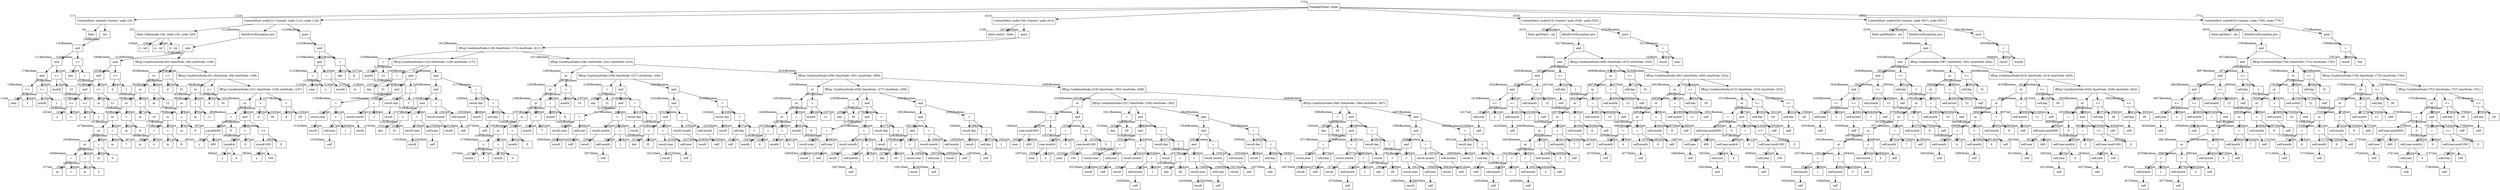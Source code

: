 digraph AST {
  node [shape=box];
  n772 [label="PackageName: tcgen", xlabel="(772)"];
  n772 -> n17;
  n772 -> n125;
  n772 -> n414;
  n772 -> n533;
  n772 -> n652;
  n772 -> n771;
  n17 [label="ContextDecl: node(0) Context: node (16)", xlabel="(17)"];
  n17 -> n0;
  n17 -> n16;
  n125 [label="ContextDecl: node(21) Context: node (112), node (124)", xlabel="(125)"];
  n125 -> n21;
  n125 -> n112;
  n125 -> n124;
  n414 [label="ContextDecl: node(126) Context: node (413)", xlabel="(414)"];
  n414 -> n126;
  n414 -> n413;
  n533 [label="ContextDecl: node(415) Context: node (528), node (532)", xlabel="(533)"];
  n533 -> n415;
  n533 -> n528;
  n533 -> n532;
  n652 [label="ContextDecl: node(534) Context: node (647), node (651)", xlabel="(652)"];
  n652 -> n534;
  n652 -> n647;
  n652 -> n651;
  n771 [label="ContextDecl: node(653) Context: node (766), node (770)", xlabel="(771)"];
  n771 -> n653;
  n771 -> n766;
  n771 -> n770;
  n0 [label="Date", xlabel="(0)"];
  n16 [label=" inv:", xlabel="(16)Boolean"];
  n16 -> n15;
  n21 [label="Date::Date(node (18), node (19), node (20))", xlabel="(21)"];
  n21 -> n18;
  n21 -> n19;
  n21 -> n20;
  n112 [label="DateErrorException pre:", xlabel="(112)Boolean"];
  n112 -> n111;
  n124 [label=" post:", xlabel="(124)Boolean"];
  n124 -> n123;
  n126 [label="Date::next() : Date", xlabel="(126)"];
  n413 [label=" post:", xlabel="(413)Boolean"];
  n413 -> n412;
  n415 [label="Date::getYear() : int", xlabel="(415)"];
  n528 [label="DateErrorException pre:", xlabel="(528)Boolean"];
  n528 -> n527;
  n532 [label=" post:", xlabel="(532)Boolean"];
  n532 -> n531;
  n534 [label="Date::getMonth() : int", xlabel="(534)"];
  n647 [label="DateErrorException pre:", xlabel="(647)Boolean"];
  n647 -> n646;
  n651 [label=" post:", xlabel="(651)Boolean"];
  n651 -> n650;
  n653 [label="Date::getDay() : int", xlabel="(653)"];
  n766 [label="DateErrorException pre:", xlabel="(766)Boolean"];
  n766 -> n765;
  n770 [label=" post:", xlabel="(770)Boolean"];
  n770 -> n769;
  n15 [label="and", xlabel="(15)Boolean"];
  n15 -> n11;
  n15 -> n14;
  n18 [label="y : int", xlabel="(18)int"];
  n19 [label="m : int", xlabel="(19)int"];
  n20 [label="d : int", xlabel="(20)int"];
  n111 [label="and", xlabel="(111)Boolean"];
  n111 -> n36;
  n111 -> n110;
  n123 [label="and", xlabel="(123)Boolean"];
  n123 -> n119;
  n123 -> n122;
  n412 [label="IfExp ConditionNode:(129) thenNode: (173) elseNode: (411)", xlabel="(412)Boolean"];
  n412 -> n129;
  n412 -> n173;
  n412 -> n411;
  n527 [label="and", xlabel="(527)Boolean"];
  n527 -> n434;
  n527 -> n526;
  n531 [label="=", xlabel="(531)Boolean"];
  n531 -> n529;
  n531 -> n530;
  n646 [label="and", xlabel="(646)Boolean"];
  n646 -> n553;
  n646 -> n645;
  n650 [label="=", xlabel="(650)Boolean"];
  n650 -> n648;
  n650 -> n649;
  n765 [label="and", xlabel="(765)Boolean"];
  n765 -> n672;
  n765 -> n764;
  n769 [label="=", xlabel="(769)Boolean"];
  n769 -> n767;
  n769 -> n768;
  n11 [label="and", xlabel="(11)Boolean"];
  n11 -> n7;
  n11 -> n10;
  n14 [label=">=", xlabel="(14)Boolean"];
  n14 -> n12;
  n14 -> n13;
  n36 [label="and", xlabel="(36)Boolean"];
  n36 -> n32;
  n36 -> n35;
  n110 [label="IfExp ConditionNode:(63) thenNode: (66) elseNode: (109)", xlabel="(110)Boolean"];
  n110 -> n63;
  n110 -> n66;
  n110 -> n109;
  n119 [label="and", xlabel="(119)Boolean"];
  n119 -> n115;
  n119 -> n118;
  n122 [label="=", xlabel="(122)Boolean"];
  n122 -> n120;
  n122 -> n121;
  n129 [label="=", xlabel="(129)Boolean"];
  n129 -> n127;
  n129 -> n128;
  n173 [label="IfExp ConditionNode:(132) thenNode: (149) elseNode: (172)", xlabel="(173)Boolean"];
  n173 -> n132;
  n173 -> n149;
  n173 -> n172;
  n411 [label="IfExp ConditionNode:(196) thenNode: (241) elseNode: (410)", xlabel="(411)Boolean"];
  n411 -> n196;
  n411 -> n241;
  n411 -> n410;
  n434 [label="and", xlabel="(434)Boolean"];
  n434 -> n429;
  n434 -> n433;
  n526 [label="IfExp ConditionNode:(468) thenNode: (472) elseNode: (525)", xlabel="(526)Boolean"];
  n526 -> n468;
  n526 -> n472;
  n526 -> n525;
  n529 [label="result", xlabel="(529)int"];
  n530 [label="year", xlabel="(530)int"];
  n553 [label="and", xlabel="(553)Boolean"];
  n553 -> n548;
  n553 -> n552;
  n645 [label="IfExp ConditionNode:(587) thenNode: (591) elseNode: (644)", xlabel="(645)Boolean"];
  n645 -> n587;
  n645 -> n591;
  n645 -> n644;
  n648 [label="result", xlabel="(648)int"];
  n649 [label="month", xlabel="(649)int"];
  n672 [label="and", xlabel="(672)Boolean"];
  n672 -> n667;
  n672 -> n671;
  n764 [label="IfExp ConditionNode:(706) thenNode: (710) elseNode: (763)", xlabel="(764)Boolean"];
  n764 -> n706;
  n764 -> n710;
  n764 -> n763;
  n767 [label="result", xlabel="(767)int"];
  n768 [label="day", xlabel="(768)int"];
  n7 [label="and", xlabel="(7)Boolean"];
  n7 -> n3;
  n7 -> n6;
  n10 [label="<=", xlabel="(10)Boolean"];
  n10 -> n8;
  n10 -> n9;
  n12 [label="day", xlabel="(12)int"];
  n13 [label="1", xlabel="(13)int"];
  n32 [label="and", xlabel="(32)Boolean"];
  n32 -> n28;
  n32 -> n31;
  n35 [label=">=", xlabel="(35)Boolean"];
  n35 -> n33;
  n35 -> n34;
  n63 [label="or", xlabel="(63)Boolean"];
  n63 -> n59;
  n63 -> n62;
  n66 [label="<=", xlabel="(66)Boolean"];
  n66 -> n64;
  n66 -> n65;
  n109 [label="IfExp ConditionNode:(81) thenNode: (84) elseNode: (108)", xlabel="(109)Boolean"];
  n109 -> n81;
  n109 -> n84;
  n109 -> n108;
  n115 [label="=", xlabel="(115)Boolean"];
  n115 -> n113;
  n115 -> n114;
  n118 [label="=", xlabel="(118)Boolean"];
  n118 -> n116;
  n118 -> n117;
  n120 [label="day", xlabel="(120)int"];
  n121 [label="d", xlabel="(121)int"];
  n127 [label="month", xlabel="(127)int"];
  n128 [label="12", xlabel="(128)int"];
  n132 [label="=", xlabel="(132)Boolean"];
  n132 -> n130;
  n132 -> n131;
  n149 [label="and", xlabel="(149)Boolean"];
  n149 -> n144;
  n149 -> n148;
  n172 [label="and", xlabel="(172)Boolean"];
  n172 -> n164;
  n172 -> n171;
  n196 [label="or", xlabel="(196)Boolean"];
  n196 -> n192;
  n196 -> n195;
  n241 [label="IfExp ConditionNode:(199) thenNode: (217) elseNode: (240)", xlabel="(241)Boolean"];
  n241 -> n199;
  n241 -> n217;
  n241 -> n240;
  n410 [label="IfExp ConditionNode:(256) thenNode: (301) elseNode: (409)", xlabel="(410)Boolean"];
  n410 -> n256;
  n410 -> n301;
  n410 -> n409;
  n429 [label="and", xlabel="(429)Boolean"];
  n429 -> n424;
  n429 -> n428;
  n433 [label=">=", xlabel="(433)Boolean"];
  n433 -> n431;
  n433 -> n432;
  n468 [label="or", xlabel="(468)Boolean"];
  n468 -> n463;
  n468 -> n467;
  n472 [label="<=", xlabel="(472)Boolean"];
  n472 -> n470;
  n472 -> n471;
  n525 [label="IfExp ConditionNode:(491) thenNode: (495) elseNode: (524)", xlabel="(525)Boolean"];
  n525 -> n491;
  n525 -> n495;
  n525 -> n524;
  n548 [label="and", xlabel="(548)Boolean"];
  n548 -> n543;
  n548 -> n547;
  n552 [label=">=", xlabel="(552)Boolean"];
  n552 -> n550;
  n552 -> n551;
  n587 [label="or", xlabel="(587)Boolean"];
  n587 -> n582;
  n587 -> n586;
  n591 [label="<=", xlabel="(591)Boolean"];
  n591 -> n589;
  n591 -> n590;
  n644 [label="IfExp ConditionNode:(610) thenNode: (614) elseNode: (643)", xlabel="(644)Boolean"];
  n644 -> n610;
  n644 -> n614;
  n644 -> n643;
  n667 [label="and", xlabel="(667)Boolean"];
  n667 -> n662;
  n667 -> n666;
  n671 [label=">=", xlabel="(671)Boolean"];
  n671 -> n669;
  n671 -> n670;
  n706 [label="or", xlabel="(706)Boolean"];
  n706 -> n701;
  n706 -> n705;
  n710 [label="<=", xlabel="(710)Boolean"];
  n710 -> n708;
  n710 -> n709;
  n763 [label="IfExp ConditionNode:(729) thenNode: (733) elseNode: (762)", xlabel="(763)Boolean"];
  n763 -> n729;
  n763 -> n733;
  n763 -> n762;
  n3 [label=">=", xlabel="(3)Boolean"];
  n3 -> n1;
  n3 -> n2;
  n6 [label=">=", xlabel="(6)Boolean"];
  n6 -> n4;
  n6 -> n5;
  n8 [label="month", xlabel="(8)int"];
  n9 [label="12", xlabel="(9)int"];
  n28 [label="and", xlabel="(28)Boolean"];
  n28 -> n24;
  n28 -> n27;
  n31 [label="<=", xlabel="(31)Boolean"];
  n31 -> n29;
  n31 -> n30;
  n33 [label="d", xlabel="(33)int"];
  n34 [label="1", xlabel="(34)int"];
  n59 [label="or", xlabel="(59)Boolean"];
  n59 -> n55;
  n59 -> n58;
  n62 [label="=", xlabel="(62)Boolean"];
  n62 -> n60;
  n62 -> n61;
  n64 [label="d", xlabel="(64)int"];
  n65 [label="31", xlabel="(65)int"];
  n81 [label="or", xlabel="(81)Boolean"];
  n81 -> n77;
  n81 -> n80;
  n84 [label="<=", xlabel="(84)Boolean"];
  n84 -> n82;
  n84 -> n83;
  n108 [label="IfExp ConditionNode:(101) thenNode: (104) elseNode: (107)", xlabel="(108)Boolean"];
  n108 -> n101;
  n108 -> n104;
  n108 -> n107;
  n113 [label="year", xlabel="(113)int"];
  n114 [label="y", xlabel="(114)int"];
  n116 [label="month", xlabel="(116)int"];
  n117 [label="m", xlabel="(117)int"];
  n130 [label="day", xlabel="(130)int"];
  n131 [label="31", xlabel="(131)int"];
  n144 [label="and", xlabel="(144)Boolean"];
  n144 -> n139;
  n144 -> n143;
  n148 [label="=", xlabel="(148)Boolean"];
  n148 -> n146;
  n148 -> n147;
  n164 [label="and", xlabel="(164)Boolean"];
  n164 -> n158;
  n164 -> n163;
  n171 [label="=", xlabel="(171)Boolean"];
  n171 -> n166;
  n171 -> n170;
  n192 [label="or", xlabel="(192)Boolean"];
  n192 -> n188;
  n192 -> n191;
  n195 [label="=", xlabel="(195)Boolean"];
  n195 -> n193;
  n195 -> n194;
  n199 [label="=", xlabel="(199)Boolean"];
  n199 -> n197;
  n199 -> n198;
  n217 [label="and", xlabel="(217)Boolean"];
  n217 -> n212;
  n217 -> n216;
  n240 [label="and", xlabel="(240)Boolean"];
  n240 -> n232;
  n240 -> n239;
  n256 [label="or", xlabel="(256)Boolean"];
  n256 -> n252;
  n256 -> n255;
  n301 [label="IfExp ConditionNode:(259) thenNode: (277) elseNode: (300)", xlabel="(301)Boolean"];
  n301 -> n259;
  n301 -> n277;
  n301 -> n300;
  n409 [label="IfExp ConditionNode:(318) thenNode: (363) elseNode: (408)", xlabel="(409)Boolean"];
  n409 -> n318;
  n409 -> n363;
  n409 -> n408;
  n424 [label="and", xlabel="(424)Boolean"];
  n424 -> n419;
  n424 -> n423;
  n428 [label="<=", xlabel="(428)Boolean"];
  n428 -> n426;
  n428 -> n427;
  n431 [label="self.day", xlabel="(431)int"];
  n431 -> n430;
  n432 [label="1", xlabel="(432)int"];
  n463 [label="or", xlabel="(463)Boolean"];
  n463 -> n458;
  n463 -> n462;
  n467 [label="=", xlabel="(467)Boolean"];
  n467 -> n465;
  n467 -> n466;
  n470 [label="self.day", xlabel="(470)int"];
  n470 -> n469;
  n471 [label="31", xlabel="(471)int"];
  n491 [label="or", xlabel="(491)Boolean"];
  n491 -> n486;
  n491 -> n490;
  n495 [label="<=", xlabel="(495)Boolean"];
  n495 -> n493;
  n495 -> n494;
  n524 [label="IfExp ConditionNode:(515) thenNode: (519) elseNode: (523)", xlabel="(524)Boolean"];
  n524 -> n515;
  n524 -> n519;
  n524 -> n523;
  n543 [label="and", xlabel="(543)Boolean"];
  n543 -> n538;
  n543 -> n542;
  n547 [label="<=", xlabel="(547)Boolean"];
  n547 -> n545;
  n547 -> n546;
  n550 [label="self.day", xlabel="(550)int"];
  n550 -> n549;
  n551 [label="1", xlabel="(551)int"];
  n582 [label="or", xlabel="(582)Boolean"];
  n582 -> n577;
  n582 -> n581;
  n586 [label="=", xlabel="(586)Boolean"];
  n586 -> n584;
  n586 -> n585;
  n589 [label="self.day", xlabel="(589)int"];
  n589 -> n588;
  n590 [label="31", xlabel="(590)int"];
  n610 [label="or", xlabel="(610)Boolean"];
  n610 -> n605;
  n610 -> n609;
  n614 [label="<=", xlabel="(614)Boolean"];
  n614 -> n612;
  n614 -> n613;
  n643 [label="IfExp ConditionNode:(634) thenNode: (638) elseNode: (642)", xlabel="(643)Boolean"];
  n643 -> n634;
  n643 -> n638;
  n643 -> n642;
  n662 [label="and", xlabel="(662)Boolean"];
  n662 -> n657;
  n662 -> n661;
  n666 [label="<=", xlabel="(666)Boolean"];
  n666 -> n664;
  n666 -> n665;
  n669 [label="self.day", xlabel="(669)int"];
  n669 -> n668;
  n670 [label="1", xlabel="(670)int"];
  n701 [label="or", xlabel="(701)Boolean"];
  n701 -> n696;
  n701 -> n700;
  n705 [label="=", xlabel="(705)Boolean"];
  n705 -> n703;
  n705 -> n704;
  n708 [label="self.day", xlabel="(708)int"];
  n708 -> n707;
  n709 [label="31", xlabel="(709)int"];
  n729 [label="or", xlabel="(729)Boolean"];
  n729 -> n724;
  n729 -> n728;
  n733 [label="<=", xlabel="(733)Boolean"];
  n733 -> n731;
  n733 -> n732;
  n762 [label="IfExp ConditionNode:(753) thenNode: (757) elseNode: (761)", xlabel="(762)Boolean"];
  n762 -> n753;
  n762 -> n757;
  n762 -> n761;
  n1 [label="year", xlabel="(1)int"];
  n2 [label="1", xlabel="(2)int"];
  n4 [label="month", xlabel="(4)int"];
  n5 [label="1", xlabel="(5)int"];
  n24 [label=">=", xlabel="(24)Boolean"];
  n24 -> n22;
  n24 -> n23;
  n27 [label=">=", xlabel="(27)Boolean"];
  n27 -> n25;
  n27 -> n26;
  n29 [label="m", xlabel="(29)int"];
  n30 [label="12", xlabel="(30)int"];
  n55 [label="or", xlabel="(55)Boolean"];
  n55 -> n51;
  n55 -> n54;
  n58 [label="=", xlabel="(58)Boolean"];
  n58 -> n56;
  n58 -> n57;
  n60 [label="m", xlabel="(60)int"];
  n61 [label="12", xlabel="(61)int"];
  n77 [label="or", xlabel="(77)Boolean"];
  n77 -> n73;
  n77 -> n76;
  n80 [label="=", xlabel="(80)Boolean"];
  n80 -> n78;
  n80 -> n79;
  n82 [label="d", xlabel="(82)int"];
  n83 [label="30", xlabel="(83)int"];
  n101 [label="or", xlabel="(101)Boolean"];
  n101 -> n89;
  n101 -> n100;
  n104 [label="<", xlabel="(104)Boolean"];
  n104 -> n102;
  n104 -> n103;
  n107 [label="<", xlabel="(107)Boolean"];
  n107 -> n105;
  n107 -> n106;
  n139 [label="=", xlabel="(139)Boolean"];
  n139 -> n134;
  n139 -> n138;
  n143 [label="=", xlabel="(143)Boolean"];
  n143 -> n141;
  n143 -> n142;
  n146 [label="result.day", xlabel="(146)int"];
  n146 -> n145;
  n147 [label="1", xlabel="(147)int"];
  n158 [label="and", xlabel="(158)Boolean"];
  n158 -> n152;
  n158 -> n157;
  n163 [label="=", xlabel="(163)Boolean"];
  n163 -> n160;
  n163 -> n162;
  n166 [label="result.day", xlabel="(166)int"];
  n166 -> n165;
  n170 [label="+", xlabel="(170)int"];
  n170 -> n168;
  n170 -> n169;
  n188 [label="or", xlabel="(188)Boolean"];
  n188 -> n184;
  n188 -> n187;
  n191 [label="=", xlabel="(191)Boolean"];
  n191 -> n189;
  n191 -> n190;
  n193 [label="month", xlabel="(193)int"];
  n194 [label="10", xlabel="(194)int"];
  n197 [label="day", xlabel="(197)int"];
  n198 [label="31", xlabel="(198)int"];
  n212 [label="and", xlabel="(212)Boolean"];
  n212 -> n204;
  n212 -> n211;
  n216 [label="=", xlabel="(216)Boolean"];
  n216 -> n214;
  n216 -> n215;
  n232 [label="and", xlabel="(232)Boolean"];
  n232 -> n226;
  n232 -> n231;
  n239 [label="=", xlabel="(239)Boolean"];
  n239 -> n234;
  n239 -> n238;
  n252 [label="or", xlabel="(252)Boolean"];
  n252 -> n248;
  n252 -> n251;
  n255 [label="=", xlabel="(255)Boolean"];
  n255 -> n253;
  n255 -> n254;
  n259 [label="=", xlabel="(259)Boolean"];
  n259 -> n257;
  n259 -> n258;
  n277 [label="and", xlabel="(277)Boolean"];
  n277 -> n272;
  n277 -> n276;
  n300 [label="and", xlabel="(300)Boolean"];
  n300 -> n292;
  n300 -> n299;
  n318 [label="or", xlabel="(318)Boolean"];
  n318 -> n306;
  n318 -> n317;
  n363 [label="IfExp ConditionNode:(321) thenNode: (339) elseNode: (362)", xlabel="(363)Boolean"];
  n363 -> n321;
  n363 -> n339;
  n363 -> n362;
  n408 [label="IfExp ConditionNode:(366) thenNode: (384) elseNode: (407)", xlabel="(408)Boolean"];
  n408 -> n366;
  n408 -> n384;
  n408 -> n407;
  n419 [label=">=", xlabel="(419)Boolean"];
  n419 -> n417;
  n419 -> n418;
  n423 [label=">=", xlabel="(423)Boolean"];
  n423 -> n421;
  n423 -> n422;
  n426 [label="self.month", xlabel="(426)int"];
  n426 -> n425;
  n427 [label="12", xlabel="(427)int"];
  n430 [label="self", xlabel="(430)Date"];
  n458 [label="or", xlabel="(458)Boolean"];
  n458 -> n453;
  n458 -> n457;
  n462 [label="=", xlabel="(462)Boolean"];
  n462 -> n460;
  n462 -> n461;
  n465 [label="self.month", xlabel="(465)int"];
  n465 -> n464;
  n466 [label="12", xlabel="(466)int"];
  n469 [label="self", xlabel="(469)Date"];
  n486 [label="or", xlabel="(486)Boolean"];
  n486 -> n481;
  n486 -> n485;
  n490 [label="=", xlabel="(490)Boolean"];
  n490 -> n488;
  n490 -> n489;
  n493 [label="self.day", xlabel="(493)int"];
  n493 -> n492;
  n494 [label="30", xlabel="(494)int"];
  n515 [label="or", xlabel="(515)Boolean"];
  n515 -> n501;
  n515 -> n514;
  n519 [label="<=", xlabel="(519)Boolean"];
  n519 -> n517;
  n519 -> n518;
  n523 [label="<=", xlabel="(523)Boolean"];
  n523 -> n521;
  n523 -> n522;
  n538 [label=">=", xlabel="(538)Boolean"];
  n538 -> n536;
  n538 -> n537;
  n542 [label=">=", xlabel="(542)Boolean"];
  n542 -> n540;
  n542 -> n541;
  n545 [label="self.month", xlabel="(545)int"];
  n545 -> n544;
  n546 [label="12", xlabel="(546)int"];
  n549 [label="self", xlabel="(549)Date"];
  n577 [label="or", xlabel="(577)Boolean"];
  n577 -> n572;
  n577 -> n576;
  n581 [label="=", xlabel="(581)Boolean"];
  n581 -> n579;
  n581 -> n580;
  n584 [label="self.month", xlabel="(584)int"];
  n584 -> n583;
  n585 [label="12", xlabel="(585)int"];
  n588 [label="self", xlabel="(588)Date"];
  n605 [label="or", xlabel="(605)Boolean"];
  n605 -> n600;
  n605 -> n604;
  n609 [label="=", xlabel="(609)Boolean"];
  n609 -> n607;
  n609 -> n608;
  n612 [label="self.day", xlabel="(612)int"];
  n612 -> n611;
  n613 [label="30", xlabel="(613)int"];
  n634 [label="or", xlabel="(634)Boolean"];
  n634 -> n620;
  n634 -> n633;
  n638 [label="<=", xlabel="(638)Boolean"];
  n638 -> n636;
  n638 -> n637;
  n642 [label="<=", xlabel="(642)Boolean"];
  n642 -> n640;
  n642 -> n641;
  n657 [label=">=", xlabel="(657)Boolean"];
  n657 -> n655;
  n657 -> n656;
  n661 [label=">=", xlabel="(661)Boolean"];
  n661 -> n659;
  n661 -> n660;
  n664 [label="self.month", xlabel="(664)int"];
  n664 -> n663;
  n665 [label="12", xlabel="(665)int"];
  n668 [label="self", xlabel="(668)Date"];
  n696 [label="or", xlabel="(696)Boolean"];
  n696 -> n691;
  n696 -> n695;
  n700 [label="=", xlabel="(700)Boolean"];
  n700 -> n698;
  n700 -> n699;
  n703 [label="self.month", xlabel="(703)int"];
  n703 -> n702;
  n704 [label="12", xlabel="(704)int"];
  n707 [label="self", xlabel="(707)Date"];
  n724 [label="or", xlabel="(724)Boolean"];
  n724 -> n719;
  n724 -> n723;
  n728 [label="=", xlabel="(728)Boolean"];
  n728 -> n726;
  n728 -> n727;
  n731 [label="self.day", xlabel="(731)int"];
  n731 -> n730;
  n732 [label="30", xlabel="(732)int"];
  n753 [label="or", xlabel="(753)Boolean"];
  n753 -> n739;
  n753 -> n752;
  n757 [label="<=", xlabel="(757)Boolean"];
  n757 -> n755;
  n757 -> n756;
  n761 [label="<=", xlabel="(761)Boolean"];
  n761 -> n759;
  n761 -> n760;
  n22 [label="y", xlabel="(22)int"];
  n23 [label="1", xlabel="(23)int"];
  n25 [label="m", xlabel="(25)int"];
  n26 [label="1", xlabel="(26)int"];
  n51 [label="or", xlabel="(51)Boolean"];
  n51 -> n47;
  n51 -> n50;
  n54 [label="=", xlabel="(54)Boolean"];
  n54 -> n52;
  n54 -> n53;
  n56 [label="m", xlabel="(56)int"];
  n57 [label="10", xlabel="(57)int"];
  n73 [label="or", xlabel="(73)Boolean"];
  n73 -> n69;
  n73 -> n72;
  n76 [label="=", xlabel="(76)Boolean"];
  n76 -> n74;
  n76 -> n75;
  n78 [label="m", xlabel="(78)int"];
  n79 [label="11", xlabel="(79)int"];
  n89 [label="=", xlabel="(89)Boolean"];
  n89 -> n87;
  n89 -> n88;
  n100 [label="and", xlabel="(100)Boolean"];
  n100 -> n94;
  n100 -> n99;
  n102 [label="d", xlabel="(102)int"];
  n103 [label="30", xlabel="(103)int"];
  n105 [label="d", xlabel="(105)int"];
  n106 [label="29", xlabel="(106)int"];
  n134 [label="result.year", xlabel="(134)int"];
  n134 -> n133;
  n138 [label="+", xlabel="(138)int"];
  n138 -> n136;
  n138 -> n137;
  n141 [label="result.month", xlabel="(141)int"];
  n141 -> n140;
  n142 [label="1", xlabel="(142)int"];
  n145 [label="result", xlabel="(145)Date"];
  n152 [label="<", xlabel="(152)Boolean"];
  n152 -> n150;
  n152 -> n151;
  n157 [label="=", xlabel="(157)Boolean"];
  n157 -> n154;
  n157 -> n156;
  n160 [label="result.month", xlabel="(160)int"];
  n160 -> n159;
  n162 [label="self.month", xlabel="(162)int"];
  n162 -> n161;
  n165 [label="result", xlabel="(165)Date"];
  n168 [label="self.day", xlabel="(168)int"];
  n168 -> n167;
  n169 [label="1", xlabel="(169)int"];
  n184 [label="or", xlabel="(184)Boolean"];
  n184 -> n180;
  n184 -> n183;
  n187 [label="=", xlabel="(187)Boolean"];
  n187 -> n185;
  n187 -> n186;
  n189 [label="month", xlabel="(189)int"];
  n190 [label="8", xlabel="(190)int"];
  n204 [label="=", xlabel="(204)Boolean"];
  n204 -> n201;
  n204 -> n203;
  n211 [label="=", xlabel="(211)Boolean"];
  n211 -> n206;
  n211 -> n210;
  n214 [label="result.day", xlabel="(214)int"];
  n214 -> n213;
  n215 [label="1", xlabel="(215)int"];
  n226 [label="and", xlabel="(226)Boolean"];
  n226 -> n220;
  n226 -> n225;
  n231 [label="=", xlabel="(231)Boolean"];
  n231 -> n228;
  n231 -> n230;
  n234 [label="result.day", xlabel="(234)int"];
  n234 -> n233;
  n238 [label="+", xlabel="(238)int"];
  n238 -> n236;
  n238 -> n237;
  n248 [label="or", xlabel="(248)Boolean"];
  n248 -> n244;
  n248 -> n247;
  n251 [label="=", xlabel="(251)Boolean"];
  n251 -> n249;
  n251 -> n250;
  n253 [label="month", xlabel="(253)int"];
  n254 [label="11", xlabel="(254)int"];
  n257 [label="day", xlabel="(257)int"];
  n258 [label="30", xlabel="(258)int"];
  n272 [label="and", xlabel="(272)Boolean"];
  n272 -> n264;
  n272 -> n271;
  n276 [label="=", xlabel="(276)Boolean"];
  n276 -> n274;
  n276 -> n275;
  n292 [label="and", xlabel="(292)Boolean"];
  n292 -> n286;
  n292 -> n291;
  n299 [label="=", xlabel="(299)Boolean"];
  n299 -> n294;
  n299 -> n298;
  n306 [label="=", xlabel="(306)Boolean"];
  n306 -> n304;
  n306 -> n305;
  n317 [label="and", xlabel="(317)Boolean"];
  n317 -> n311;
  n317 -> n316;
  n321 [label="=", xlabel="(321)Boolean"];
  n321 -> n319;
  n321 -> n320;
  n339 [label="and", xlabel="(339)Boolean"];
  n339 -> n334;
  n339 -> n338;
  n362 [label="and", xlabel="(362)Boolean"];
  n362 -> n354;
  n362 -> n361;
  n366 [label="=", xlabel="(366)Boolean"];
  n366 -> n364;
  n366 -> n365;
  n384 [label="and", xlabel="(384)Boolean"];
  n384 -> n379;
  n384 -> n383;
  n407 [label="and", xlabel="(407)Boolean"];
  n407 -> n399;
  n407 -> n406;
  n417 [label="self.year", xlabel="(417)int"];
  n417 -> n416;
  n418 [label="1", xlabel="(418)int"];
  n421 [label="self.month", xlabel="(421)int"];
  n421 -> n420;
  n422 [label="1", xlabel="(422)int"];
  n425 [label="self", xlabel="(425)Date"];
  n453 [label="or", xlabel="(453)Boolean"];
  n453 -> n448;
  n453 -> n452;
  n457 [label="=", xlabel="(457)Boolean"];
  n457 -> n455;
  n457 -> n456;
  n460 [label="self.month", xlabel="(460)int"];
  n460 -> n459;
  n461 [label="10", xlabel="(461)int"];
  n464 [label="self", xlabel="(464)Date"];
  n481 [label="or", xlabel="(481)Boolean"];
  n481 -> n476;
  n481 -> n480;
  n485 [label="=", xlabel="(485)Boolean"];
  n485 -> n483;
  n485 -> n484;
  n488 [label="self.month", xlabel="(488)int"];
  n488 -> n487;
  n489 [label="11", xlabel="(489)int"];
  n492 [label="self", xlabel="(492)Date"];
  n501 [label="=", xlabel="(501)Boolean"];
  n501 -> n499;
  n501 -> n500;
  n514 [label="and", xlabel="(514)Boolean"];
  n514 -> n507;
  n514 -> n513;
  n517 [label="self.day", xlabel="(517)int"];
  n517 -> n516;
  n518 [label="29", xlabel="(518)int"];
  n521 [label="self.day", xlabel="(521)int"];
  n521 -> n520;
  n522 [label="28", xlabel="(522)int"];
  n536 [label="self.year", xlabel="(536)int"];
  n536 -> n535;
  n537 [label="1", xlabel="(537)int"];
  n540 [label="self.month", xlabel="(540)int"];
  n540 -> n539;
  n541 [label="1", xlabel="(541)int"];
  n544 [label="self", xlabel="(544)Date"];
  n572 [label="or", xlabel="(572)Boolean"];
  n572 -> n567;
  n572 -> n571;
  n576 [label="=", xlabel="(576)Boolean"];
  n576 -> n574;
  n576 -> n575;
  n579 [label="self.month", xlabel="(579)int"];
  n579 -> n578;
  n580 [label="10", xlabel="(580)int"];
  n583 [label="self", xlabel="(583)Date"];
  n600 [label="or", xlabel="(600)Boolean"];
  n600 -> n595;
  n600 -> n599;
  n604 [label="=", xlabel="(604)Boolean"];
  n604 -> n602;
  n604 -> n603;
  n607 [label="self.month", xlabel="(607)int"];
  n607 -> n606;
  n608 [label="11", xlabel="(608)int"];
  n611 [label="self", xlabel="(611)Date"];
  n620 [label="=", xlabel="(620)Boolean"];
  n620 -> n618;
  n620 -> n619;
  n633 [label="and", xlabel="(633)Boolean"];
  n633 -> n626;
  n633 -> n632;
  n636 [label="self.day", xlabel="(636)int"];
  n636 -> n635;
  n637 [label="29", xlabel="(637)int"];
  n640 [label="self.day", xlabel="(640)int"];
  n640 -> n639;
  n641 [label="28", xlabel="(641)int"];
  n655 [label="self.year", xlabel="(655)int"];
  n655 -> n654;
  n656 [label="1", xlabel="(656)int"];
  n659 [label="self.month", xlabel="(659)int"];
  n659 -> n658;
  n660 [label="1", xlabel="(660)int"];
  n663 [label="self", xlabel="(663)Date"];
  n691 [label="or", xlabel="(691)Boolean"];
  n691 -> n686;
  n691 -> n690;
  n695 [label="=", xlabel="(695)Boolean"];
  n695 -> n693;
  n695 -> n694;
  n698 [label="self.month", xlabel="(698)int"];
  n698 -> n697;
  n699 [label="10", xlabel="(699)int"];
  n702 [label="self", xlabel="(702)Date"];
  n719 [label="or", xlabel="(719)Boolean"];
  n719 -> n714;
  n719 -> n718;
  n723 [label="=", xlabel="(723)Boolean"];
  n723 -> n721;
  n723 -> n722;
  n726 [label="self.month", xlabel="(726)int"];
  n726 -> n725;
  n727 [label="11", xlabel="(727)int"];
  n730 [label="self", xlabel="(730)Date"];
  n739 [label="=", xlabel="(739)Boolean"];
  n739 -> n737;
  n739 -> n738;
  n752 [label="and", xlabel="(752)Boolean"];
  n752 -> n745;
  n752 -> n751;
  n755 [label="self.day", xlabel="(755)int"];
  n755 -> n754;
  n756 [label="29", xlabel="(756)int"];
  n759 [label="self.day", xlabel="(759)int"];
  n759 -> n758;
  n760 [label="28", xlabel="(760)int"];
  n47 [label="or", xlabel="(47)Boolean"];
  n47 -> n43;
  n47 -> n46;
  n50 [label="=", xlabel="(50)Boolean"];
  n50 -> n48;
  n50 -> n49;
  n52 [label="m", xlabel="(52)int"];
  n53 [label="8", xlabel="(53)int"];
  n69 [label="=", xlabel="(69)Boolean"];
  n69 -> n67;
  n69 -> n68;
  n72 [label="=", xlabel="(72)Boolean"];
  n72 -> n70;
  n72 -> n71;
  n74 [label="m", xlabel="(74)int"];
  n75 [label="9", xlabel="(75)int"];
  n87 [label="y.mod(400)", xlabel="(87)int"];
  n87 -> n85;
  n87 -> n86;
  n88 [label="0", xlabel="(88)int"];
  n94 [label="=", xlabel="(94)Boolean"];
  n94 -> n92;
  n94 -> n93;
  n99 [label="<>", xlabel="(99)Boolean"];
  n99 -> n97;
  n99 -> n98;
  n133 [label="result", xlabel="(133)Date"];
  n136 [label="self.year", xlabel="(136)int"];
  n136 -> n135;
  n137 [label="1", xlabel="(137)int"];
  n140 [label="result", xlabel="(140)Date"];
  n150 [label="day", xlabel="(150)int"];
  n151 [label="31", xlabel="(151)int"];
  n154 [label="result.year", xlabel="(154)int"];
  n154 -> n153;
  n156 [label="self.year", xlabel="(156)int"];
  n156 -> n155;
  n159 [label="result", xlabel="(159)Date"];
  n161 [label="self", xlabel="(161)Date"];
  n167 [label="self", xlabel="(167)Date"];
  n180 [label="or", xlabel="(180)Boolean"];
  n180 -> n176;
  n180 -> n179;
  n183 [label="=", xlabel="(183)Boolean"];
  n183 -> n181;
  n183 -> n182;
  n185 [label="month", xlabel="(185)int"];
  n186 [label="7", xlabel="(186)int"];
  n201 [label="result.year", xlabel="(201)int"];
  n201 -> n200;
  n203 [label="self.year", xlabel="(203)int"];
  n203 -> n202;
  n206 [label="result.month", xlabel="(206)int"];
  n206 -> n205;
  n210 [label="+", xlabel="(210)int"];
  n210 -> n208;
  n210 -> n209;
  n213 [label="result", xlabel="(213)Date"];
  n220 [label="<", xlabel="(220)Boolean"];
  n220 -> n218;
  n220 -> n219;
  n225 [label="=", xlabel="(225)Boolean"];
  n225 -> n222;
  n225 -> n224;
  n228 [label="result.month", xlabel="(228)int"];
  n228 -> n227;
  n230 [label="self.month", xlabel="(230)int"];
  n230 -> n229;
  n233 [label="result", xlabel="(233)Date"];
  n236 [label="self.day", xlabel="(236)int"];
  n236 -> n235;
  n237 [label="1", xlabel="(237)int"];
  n244 [label="=", xlabel="(244)Boolean"];
  n244 -> n242;
  n244 -> n243;
  n247 [label="=", xlabel="(247)Boolean"];
  n247 -> n245;
  n247 -> n246;
  n249 [label="month", xlabel="(249)int"];
  n250 [label="9", xlabel="(250)int"];
  n264 [label="=", xlabel="(264)Boolean"];
  n264 -> n261;
  n264 -> n263;
  n271 [label="=", xlabel="(271)Boolean"];
  n271 -> n266;
  n271 -> n270;
  n274 [label="result.day", xlabel="(274)int"];
  n274 -> n273;
  n275 [label="1", xlabel="(275)int"];
  n286 [label="and", xlabel="(286)Boolean"];
  n286 -> n280;
  n286 -> n285;
  n291 [label="=", xlabel="(291)Boolean"];
  n291 -> n288;
  n291 -> n290;
  n294 [label="result.day", xlabel="(294)int"];
  n294 -> n293;
  n298 [label="+", xlabel="(298)int"];
  n298 -> n296;
  n298 -> n297;
  n304 [label="year.mod(400)", xlabel="(304)int"];
  n304 -> n302;
  n304 -> n303;
  n305 [label="0", xlabel="(305)int"];
  n311 [label="=", xlabel="(311)Boolean"];
  n311 -> n309;
  n311 -> n310;
  n316 [label="<>", xlabel="(316)Boolean"];
  n316 -> n314;
  n316 -> n315;
  n319 [label="day", xlabel="(319)int"];
  n320 [label="29", xlabel="(320)int"];
  n334 [label="and", xlabel="(334)Boolean"];
  n334 -> n326;
  n334 -> n333;
  n338 [label="=", xlabel="(338)Boolean"];
  n338 -> n336;
  n338 -> n337;
  n354 [label="and", xlabel="(354)Boolean"];
  n354 -> n348;
  n354 -> n353;
  n361 [label="=", xlabel="(361)Boolean"];
  n361 -> n356;
  n361 -> n360;
  n364 [label="day", xlabel="(364)int"];
  n365 [label="28", xlabel="(365)int"];
  n379 [label="and", xlabel="(379)Boolean"];
  n379 -> n371;
  n379 -> n378;
  n383 [label="=", xlabel="(383)Boolean"];
  n383 -> n381;
  n383 -> n382;
  n399 [label="and", xlabel="(399)Boolean"];
  n399 -> n393;
  n399 -> n398;
  n406 [label="=", xlabel="(406)Boolean"];
  n406 -> n401;
  n406 -> n405;
  n416 [label="self", xlabel="(416)Date"];
  n420 [label="self", xlabel="(420)Date"];
  n448 [label="or", xlabel="(448)Boolean"];
  n448 -> n443;
  n448 -> n447;
  n452 [label="=", xlabel="(452)Boolean"];
  n452 -> n450;
  n452 -> n451;
  n455 [label="self.month", xlabel="(455)int"];
  n455 -> n454;
  n456 [label="8", xlabel="(456)int"];
  n459 [label="self", xlabel="(459)Date"];
  n476 [label="=", xlabel="(476)Boolean"];
  n476 -> n474;
  n476 -> n475;
  n480 [label="=", xlabel="(480)Boolean"];
  n480 -> n478;
  n480 -> n479;
  n483 [label="self.month", xlabel="(483)int"];
  n483 -> n482;
  n484 [label="9", xlabel="(484)int"];
  n487 [label="self", xlabel="(487)Date"];
  n499 [label="self.year.mod(400)", xlabel="(499)int"];
  n499 -> n497;
  n499 -> n498;
  n500 [label="0", xlabel="(500)int"];
  n507 [label="=", xlabel="(507)Boolean"];
  n507 -> n505;
  n507 -> n506;
  n513 [label="<>", xlabel="(513)Boolean"];
  n513 -> n511;
  n513 -> n512;
  n516 [label="self", xlabel="(516)Date"];
  n520 [label="self", xlabel="(520)Date"];
  n535 [label="self", xlabel="(535)Date"];
  n539 [label="self", xlabel="(539)Date"];
  n567 [label="or", xlabel="(567)Boolean"];
  n567 -> n562;
  n567 -> n566;
  n571 [label="=", xlabel="(571)Boolean"];
  n571 -> n569;
  n571 -> n570;
  n574 [label="self.month", xlabel="(574)int"];
  n574 -> n573;
  n575 [label="8", xlabel="(575)int"];
  n578 [label="self", xlabel="(578)Date"];
  n595 [label="=", xlabel="(595)Boolean"];
  n595 -> n593;
  n595 -> n594;
  n599 [label="=", xlabel="(599)Boolean"];
  n599 -> n597;
  n599 -> n598;
  n602 [label="self.month", xlabel="(602)int"];
  n602 -> n601;
  n603 [label="9", xlabel="(603)int"];
  n606 [label="self", xlabel="(606)Date"];
  n618 [label="self.year.mod(400)", xlabel="(618)int"];
  n618 -> n616;
  n618 -> n617;
  n619 [label="0", xlabel="(619)int"];
  n626 [label="=", xlabel="(626)Boolean"];
  n626 -> n624;
  n626 -> n625;
  n632 [label="<>", xlabel="(632)Boolean"];
  n632 -> n630;
  n632 -> n631;
  n635 [label="self", xlabel="(635)Date"];
  n639 [label="self", xlabel="(639)Date"];
  n654 [label="self", xlabel="(654)Date"];
  n658 [label="self", xlabel="(658)Date"];
  n686 [label="or", xlabel="(686)Boolean"];
  n686 -> n681;
  n686 -> n685;
  n690 [label="=", xlabel="(690)Boolean"];
  n690 -> n688;
  n690 -> n689;
  n693 [label="self.month", xlabel="(693)int"];
  n693 -> n692;
  n694 [label="8", xlabel="(694)int"];
  n697 [label="self", xlabel="(697)Date"];
  n714 [label="=", xlabel="(714)Boolean"];
  n714 -> n712;
  n714 -> n713;
  n718 [label="=", xlabel="(718)Boolean"];
  n718 -> n716;
  n718 -> n717;
  n721 [label="self.month", xlabel="(721)int"];
  n721 -> n720;
  n722 [label="9", xlabel="(722)int"];
  n725 [label="self", xlabel="(725)Date"];
  n737 [label="self.year.mod(400)", xlabel="(737)int"];
  n737 -> n735;
  n737 -> n736;
  n738 [label="0", xlabel="(738)int"];
  n745 [label="=", xlabel="(745)Boolean"];
  n745 -> n743;
  n745 -> n744;
  n751 [label="<>", xlabel="(751)Boolean"];
  n751 -> n749;
  n751 -> n750;
  n754 [label="self", xlabel="(754)Date"];
  n758 [label="self", xlabel="(758)Date"];
  n43 [label="or", xlabel="(43)Boolean"];
  n43 -> n39;
  n43 -> n42;
  n46 [label="=", xlabel="(46)Boolean"];
  n46 -> n44;
  n46 -> n45;
  n48 [label="m", xlabel="(48)int"];
  n49 [label="7", xlabel="(49)int"];
  n67 [label="m", xlabel="(67)int"];
  n68 [label="4", xlabel="(68)int"];
  n70 [label="m", xlabel="(70)int"];
  n71 [label="6", xlabel="(71)int"];
  n85 [label="y", xlabel="(85)int"];
  n86 [label="400", xlabel="(86)int"];
  n92 [label="y.mod(4)", xlabel="(92)int"];
  n92 -> n90;
  n92 -> n91;
  n93 [label="0", xlabel="(93)int"];
  n97 [label="y.mod(100)", xlabel="(97)int"];
  n97 -> n95;
  n97 -> n96;
  n98 [label="0", xlabel="(98)int"];
  n135 [label="self", xlabel="(135)Date"];
  n153 [label="result", xlabel="(153)Date"];
  n155 [label="self", xlabel="(155)Date"];
  n176 [label="=", xlabel="(176)Boolean"];
  n176 -> n174;
  n176 -> n175;
  n179 [label="=", xlabel="(179)Boolean"];
  n179 -> n177;
  n179 -> n178;
  n181 [label="month", xlabel="(181)int"];
  n182 [label="5", xlabel="(182)int"];
  n200 [label="result", xlabel="(200)Date"];
  n202 [label="self", xlabel="(202)Date"];
  n205 [label="result", xlabel="(205)Date"];
  n208 [label="self.month", xlabel="(208)int"];
  n208 -> n207;
  n209 [label="1", xlabel="(209)int"];
  n218 [label="day", xlabel="(218)int"];
  n219 [label="31", xlabel="(219)int"];
  n222 [label="result.year", xlabel="(222)int"];
  n222 -> n221;
  n224 [label="self.year", xlabel="(224)int"];
  n224 -> n223;
  n227 [label="result", xlabel="(227)Date"];
  n229 [label="self", xlabel="(229)Date"];
  n235 [label="self", xlabel="(235)Date"];
  n242 [label="month", xlabel="(242)int"];
  n243 [label="4", xlabel="(243)int"];
  n245 [label="month", xlabel="(245)int"];
  n246 [label="6", xlabel="(246)int"];
  n261 [label="result.year", xlabel="(261)int"];
  n261 -> n260;
  n263 [label="self.year", xlabel="(263)int"];
  n263 -> n262;
  n266 [label="result.month", xlabel="(266)int"];
  n266 -> n265;
  n270 [label="+", xlabel="(270)int"];
  n270 -> n268;
  n270 -> n269;
  n273 [label="result", xlabel="(273)Date"];
  n280 [label="<", xlabel="(280)Boolean"];
  n280 -> n278;
  n280 -> n279;
  n285 [label="=", xlabel="(285)Boolean"];
  n285 -> n282;
  n285 -> n284;
  n288 [label="result.month", xlabel="(288)int"];
  n288 -> n287;
  n290 [label="self.month", xlabel="(290)int"];
  n290 -> n289;
  n293 [label="result", xlabel="(293)Date"];
  n296 [label="self.day", xlabel="(296)int"];
  n296 -> n295;
  n297 [label="1", xlabel="(297)int"];
  n302 [label="year", xlabel="(302)int"];
  n303 [label="400", xlabel="(303)int"];
  n309 [label="year.mod(4)", xlabel="(309)int"];
  n309 -> n307;
  n309 -> n308;
  n310 [label="0", xlabel="(310)int"];
  n314 [label="year.mod(100)", xlabel="(314)int"];
  n314 -> n312;
  n314 -> n313;
  n315 [label="0", xlabel="(315)int"];
  n326 [label="=", xlabel="(326)Boolean"];
  n326 -> n323;
  n326 -> n325;
  n333 [label="=", xlabel="(333)Boolean"];
  n333 -> n328;
  n333 -> n332;
  n336 [label="result.day", xlabel="(336)int"];
  n336 -> n335;
  n337 [label="1", xlabel="(337)int"];
  n348 [label="and", xlabel="(348)Boolean"];
  n348 -> n342;
  n348 -> n347;
  n353 [label="=", xlabel="(353)Boolean"];
  n353 -> n350;
  n353 -> n352;
  n356 [label="result.day", xlabel="(356)int"];
  n356 -> n355;
  n360 [label="+", xlabel="(360)int"];
  n360 -> n358;
  n360 -> n359;
  n371 [label="=", xlabel="(371)Boolean"];
  n371 -> n368;
  n371 -> n370;
  n378 [label="=", xlabel="(378)Boolean"];
  n378 -> n373;
  n378 -> n377;
  n381 [label="result.day", xlabel="(381)int"];
  n381 -> n380;
  n382 [label="1", xlabel="(382)int"];
  n393 [label="and", xlabel="(393)Boolean"];
  n393 -> n387;
  n393 -> n392;
  n398 [label="=", xlabel="(398)Boolean"];
  n398 -> n395;
  n398 -> n397;
  n401 [label="result.day", xlabel="(401)int"];
  n401 -> n400;
  n405 [label="+", xlabel="(405)int"];
  n405 -> n403;
  n405 -> n404;
  n443 [label="or", xlabel="(443)Boolean"];
  n443 -> n438;
  n443 -> n442;
  n447 [label="=", xlabel="(447)Boolean"];
  n447 -> n445;
  n447 -> n446;
  n450 [label="self.month", xlabel="(450)int"];
  n450 -> n449;
  n451 [label="7", xlabel="(451)int"];
  n454 [label="self", xlabel="(454)Date"];
  n474 [label="self.month", xlabel="(474)int"];
  n474 -> n473;
  n475 [label="4", xlabel="(475)int"];
  n478 [label="self.month", xlabel="(478)int"];
  n478 -> n477;
  n479 [label="6", xlabel="(479)int"];
  n482 [label="self", xlabel="(482)Date"];
  n497 [label="self.year", xlabel="(497)int"];
  n497 -> n496;
  n498 [label="400", xlabel="(498)int"];
  n505 [label="self.year.mod(4)", xlabel="(505)int"];
  n505 -> n503;
  n505 -> n504;
  n506 [label="0", xlabel="(506)int"];
  n511 [label="self.year.mod(100)", xlabel="(511)int"];
  n511 -> n509;
  n511 -> n510;
  n512 [label="0", xlabel="(512)int"];
  n562 [label="or", xlabel="(562)Boolean"];
  n562 -> n557;
  n562 -> n561;
  n566 [label="=", xlabel="(566)Boolean"];
  n566 -> n564;
  n566 -> n565;
  n569 [label="self.month", xlabel="(569)int"];
  n569 -> n568;
  n570 [label="7", xlabel="(570)int"];
  n573 [label="self", xlabel="(573)Date"];
  n593 [label="self.month", xlabel="(593)int"];
  n593 -> n592;
  n594 [label="4", xlabel="(594)int"];
  n597 [label="self.month", xlabel="(597)int"];
  n597 -> n596;
  n598 [label="6", xlabel="(598)int"];
  n601 [label="self", xlabel="(601)Date"];
  n616 [label="self.year", xlabel="(616)int"];
  n616 -> n615;
  n617 [label="400", xlabel="(617)int"];
  n624 [label="self.year.mod(4)", xlabel="(624)int"];
  n624 -> n622;
  n624 -> n623;
  n625 [label="0", xlabel="(625)int"];
  n630 [label="self.year.mod(100)", xlabel="(630)int"];
  n630 -> n628;
  n630 -> n629;
  n631 [label="0", xlabel="(631)int"];
  n681 [label="or", xlabel="(681)Boolean"];
  n681 -> n676;
  n681 -> n680;
  n685 [label="=", xlabel="(685)Boolean"];
  n685 -> n683;
  n685 -> n684;
  n688 [label="self.month", xlabel="(688)int"];
  n688 -> n687;
  n689 [label="7", xlabel="(689)int"];
  n692 [label="self", xlabel="(692)Date"];
  n712 [label="self.month", xlabel="(712)int"];
  n712 -> n711;
  n713 [label="4", xlabel="(713)int"];
  n716 [label="self.month", xlabel="(716)int"];
  n716 -> n715;
  n717 [label="6", xlabel="(717)int"];
  n720 [label="self", xlabel="(720)Date"];
  n735 [label="self.year", xlabel="(735)int"];
  n735 -> n734;
  n736 [label="400", xlabel="(736)int"];
  n743 [label="self.year.mod(4)", xlabel="(743)int"];
  n743 -> n741;
  n743 -> n742;
  n744 [label="0", xlabel="(744)int"];
  n749 [label="self.year.mod(100)", xlabel="(749)int"];
  n749 -> n747;
  n749 -> n748;
  n750 [label="0", xlabel="(750)int"];
  n39 [label="=", xlabel="(39)Boolean"];
  n39 -> n37;
  n39 -> n38;
  n42 [label="=", xlabel="(42)Boolean"];
  n42 -> n40;
  n42 -> n41;
  n44 [label="m", xlabel="(44)int"];
  n45 [label="5", xlabel="(45)int"];
  n90 [label="y", xlabel="(90)int"];
  n91 [label="4", xlabel="(91)int"];
  n95 [label="y", xlabel="(95)int"];
  n96 [label="100", xlabel="(96)int"];
  n174 [label="month", xlabel="(174)int"];
  n175 [label="1", xlabel="(175)int"];
  n177 [label="month", xlabel="(177)int"];
  n178 [label="3", xlabel="(178)int"];
  n207 [label="self", xlabel="(207)Date"];
  n221 [label="result", xlabel="(221)Date"];
  n223 [label="self", xlabel="(223)Date"];
  n260 [label="result", xlabel="(260)Date"];
  n262 [label="self", xlabel="(262)Date"];
  n265 [label="result", xlabel="(265)Date"];
  n268 [label="self.month", xlabel="(268)int"];
  n268 -> n267;
  n269 [label="1", xlabel="(269)int"];
  n278 [label="day", xlabel="(278)int"];
  n279 [label="30", xlabel="(279)int"];
  n282 [label="result.year", xlabel="(282)int"];
  n282 -> n281;
  n284 [label="self.year", xlabel="(284)int"];
  n284 -> n283;
  n287 [label="result", xlabel="(287)Date"];
  n289 [label="self", xlabel="(289)Date"];
  n295 [label="self", xlabel="(295)Date"];
  n307 [label="year", xlabel="(307)int"];
  n308 [label="4", xlabel="(308)int"];
  n312 [label="year", xlabel="(312)int"];
  n313 [label="100", xlabel="(313)int"];
  n323 [label="result.year", xlabel="(323)int"];
  n323 -> n322;
  n325 [label="self.year", xlabel="(325)int"];
  n325 -> n324;
  n328 [label="result.month", xlabel="(328)int"];
  n328 -> n327;
  n332 [label="+", xlabel="(332)int"];
  n332 -> n330;
  n332 -> n331;
  n335 [label="result", xlabel="(335)Date"];
  n342 [label="<", xlabel="(342)Boolean"];
  n342 -> n340;
  n342 -> n341;
  n347 [label="=", xlabel="(347)Boolean"];
  n347 -> n344;
  n347 -> n346;
  n350 [label="result.month", xlabel="(350)int"];
  n350 -> n349;
  n352 [label="self.month", xlabel="(352)int"];
  n352 -> n351;
  n355 [label="result", xlabel="(355)Date"];
  n358 [label="self.day", xlabel="(358)int"];
  n358 -> n357;
  n359 [label="1", xlabel="(359)int"];
  n368 [label="result.year", xlabel="(368)int"];
  n368 -> n367;
  n370 [label="self.year", xlabel="(370)int"];
  n370 -> n369;
  n373 [label="result.month", xlabel="(373)int"];
  n373 -> n372;
  n377 [label="+", xlabel="(377)int"];
  n377 -> n375;
  n377 -> n376;
  n380 [label="result", xlabel="(380)Date"];
  n387 [label="<", xlabel="(387)Boolean"];
  n387 -> n385;
  n387 -> n386;
  n392 [label="=", xlabel="(392)Boolean"];
  n392 -> n389;
  n392 -> n391;
  n395 [label="result.month", xlabel="(395)int"];
  n395 -> n394;
  n397 [label="self.month", xlabel="(397)int"];
  n397 -> n396;
  n400 [label="result", xlabel="(400)Date"];
  n403 [label="self.day", xlabel="(403)int"];
  n403 -> n402;
  n404 [label="1", xlabel="(404)int"];
  n438 [label="=", xlabel="(438)Boolean"];
  n438 -> n436;
  n438 -> n437;
  n442 [label="=", xlabel="(442)Boolean"];
  n442 -> n440;
  n442 -> n441;
  n445 [label="self.month", xlabel="(445)int"];
  n445 -> n444;
  n446 [label="5", xlabel="(446)int"];
  n449 [label="self", xlabel="(449)Date"];
  n473 [label="self", xlabel="(473)Date"];
  n477 [label="self", xlabel="(477)Date"];
  n496 [label="self", xlabel="(496)Date"];
  n503 [label="self.year", xlabel="(503)int"];
  n503 -> n502;
  n504 [label="4", xlabel="(504)int"];
  n509 [label="self.year", xlabel="(509)int"];
  n509 -> n508;
  n510 [label="100", xlabel="(510)int"];
  n557 [label="=", xlabel="(557)Boolean"];
  n557 -> n555;
  n557 -> n556;
  n561 [label="=", xlabel="(561)Boolean"];
  n561 -> n559;
  n561 -> n560;
  n564 [label="self.month", xlabel="(564)int"];
  n564 -> n563;
  n565 [label="5", xlabel="(565)int"];
  n568 [label="self", xlabel="(568)Date"];
  n592 [label="self", xlabel="(592)Date"];
  n596 [label="self", xlabel="(596)Date"];
  n615 [label="self", xlabel="(615)Date"];
  n622 [label="self.year", xlabel="(622)int"];
  n622 -> n621;
  n623 [label="4", xlabel="(623)int"];
  n628 [label="self.year", xlabel="(628)int"];
  n628 -> n627;
  n629 [label="100", xlabel="(629)int"];
  n676 [label="=", xlabel="(676)Boolean"];
  n676 -> n674;
  n676 -> n675;
  n680 [label="=", xlabel="(680)Boolean"];
  n680 -> n678;
  n680 -> n679;
  n683 [label="self.month", xlabel="(683)int"];
  n683 -> n682;
  n684 [label="5", xlabel="(684)int"];
  n687 [label="self", xlabel="(687)Date"];
  n711 [label="self", xlabel="(711)Date"];
  n715 [label="self", xlabel="(715)Date"];
  n734 [label="self", xlabel="(734)Date"];
  n741 [label="self.year", xlabel="(741)int"];
  n741 -> n740;
  n742 [label="4", xlabel="(742)int"];
  n747 [label="self.year", xlabel="(747)int"];
  n747 -> n746;
  n748 [label="100", xlabel="(748)int"];
  n37 [label="m", xlabel="(37)int"];
  n38 [label="1", xlabel="(38)int"];
  n40 [label="m", xlabel="(40)int"];
  n41 [label="3", xlabel="(41)int"];
  n267 [label="self", xlabel="(267)Date"];
  n281 [label="result", xlabel="(281)Date"];
  n283 [label="self", xlabel="(283)Date"];
  n322 [label="result", xlabel="(322)Date"];
  n324 [label="self", xlabel="(324)Date"];
  n327 [label="result", xlabel="(327)Date"];
  n330 [label="self.month", xlabel="(330)int"];
  n330 -> n329;
  n331 [label="1", xlabel="(331)int"];
  n340 [label="day", xlabel="(340)int"];
  n341 [label="29", xlabel="(341)int"];
  n344 [label="result.year", xlabel="(344)int"];
  n344 -> n343;
  n346 [label="self.year", xlabel="(346)int"];
  n346 -> n345;
  n349 [label="result", xlabel="(349)Date"];
  n351 [label="self", xlabel="(351)Date"];
  n357 [label="self", xlabel="(357)Date"];
  n367 [label="result", xlabel="(367)Date"];
  n369 [label="self", xlabel="(369)Date"];
  n372 [label="result", xlabel="(372)Date"];
  n375 [label="self.month", xlabel="(375)int"];
  n375 -> n374;
  n376 [label="1", xlabel="(376)int"];
  n385 [label="day", xlabel="(385)int"];
  n386 [label="28", xlabel="(386)int"];
  n389 [label="result.year", xlabel="(389)int"];
  n389 -> n388;
  n391 [label="self.year", xlabel="(391)int"];
  n391 -> n390;
  n394 [label="result", xlabel="(394)Date"];
  n396 [label="self", xlabel="(396)Date"];
  n402 [label="self", xlabel="(402)Date"];
  n436 [label="self.month", xlabel="(436)int"];
  n436 -> n435;
  n437 [label="1", xlabel="(437)int"];
  n440 [label="self.month", xlabel="(440)int"];
  n440 -> n439;
  n441 [label="3", xlabel="(441)int"];
  n444 [label="self", xlabel="(444)Date"];
  n502 [label="self", xlabel="(502)Date"];
  n508 [label="self", xlabel="(508)Date"];
  n555 [label="self.month", xlabel="(555)int"];
  n555 -> n554;
  n556 [label="1", xlabel="(556)int"];
  n559 [label="self.month", xlabel="(559)int"];
  n559 -> n558;
  n560 [label="3", xlabel="(560)int"];
  n563 [label="self", xlabel="(563)Date"];
  n621 [label="self", xlabel="(621)Date"];
  n627 [label="self", xlabel="(627)Date"];
  n674 [label="self.month", xlabel="(674)int"];
  n674 -> n673;
  n675 [label="1", xlabel="(675)int"];
  n678 [label="self.month", xlabel="(678)int"];
  n678 -> n677;
  n679 [label="3", xlabel="(679)int"];
  n682 [label="self", xlabel="(682)Date"];
  n740 [label="self", xlabel="(740)Date"];
  n746 [label="self", xlabel="(746)Date"];
  n329 [label="self", xlabel="(329)Date"];
  n343 [label="result", xlabel="(343)Date"];
  n345 [label="self", xlabel="(345)Date"];
  n374 [label="self", xlabel="(374)Date"];
  n388 [label="result", xlabel="(388)Date"];
  n390 [label="self", xlabel="(390)Date"];
  n435 [label="self", xlabel="(435)Date"];
  n439 [label="self", xlabel="(439)Date"];
  n554 [label="self", xlabel="(554)Date"];
  n558 [label="self", xlabel="(558)Date"];
  n673 [label="self", xlabel="(673)Date"];
  n677 [label="self", xlabel="(677)Date"];
}
